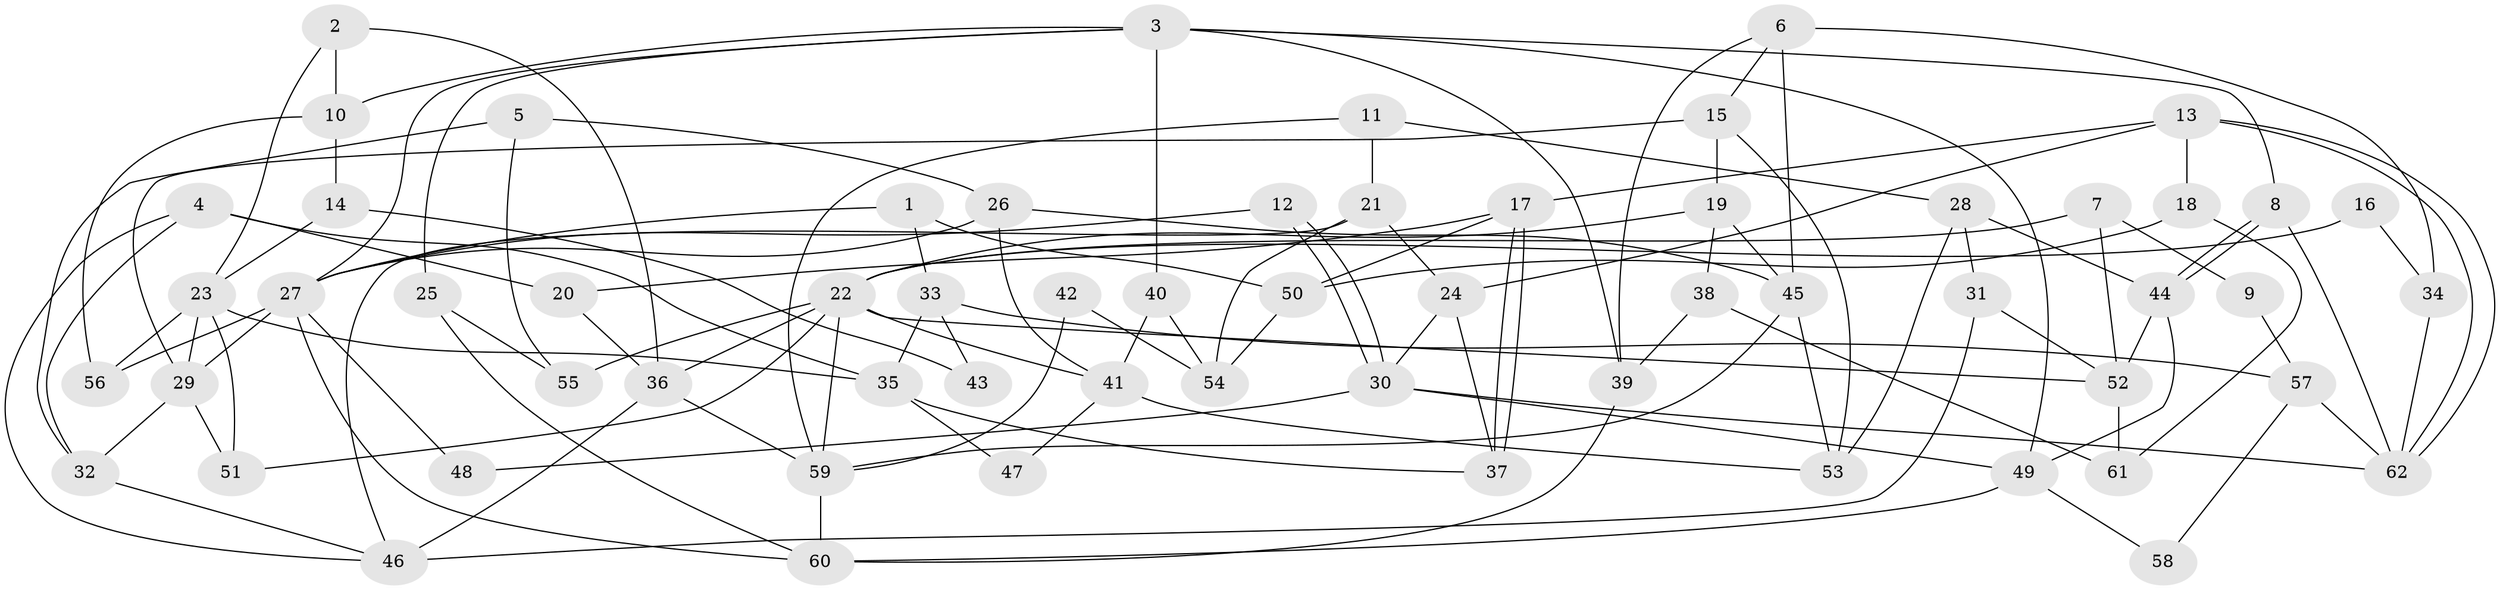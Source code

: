 // Generated by graph-tools (version 1.1) at 2025/02/03/09/25 03:02:01]
// undirected, 62 vertices, 124 edges
graph export_dot {
graph [start="1"]
  node [color=gray90,style=filled];
  1;
  2;
  3;
  4;
  5;
  6;
  7;
  8;
  9;
  10;
  11;
  12;
  13;
  14;
  15;
  16;
  17;
  18;
  19;
  20;
  21;
  22;
  23;
  24;
  25;
  26;
  27;
  28;
  29;
  30;
  31;
  32;
  33;
  34;
  35;
  36;
  37;
  38;
  39;
  40;
  41;
  42;
  43;
  44;
  45;
  46;
  47;
  48;
  49;
  50;
  51;
  52;
  53;
  54;
  55;
  56;
  57;
  58;
  59;
  60;
  61;
  62;
  1 -- 50;
  1 -- 27;
  1 -- 33;
  2 -- 36;
  2 -- 23;
  2 -- 10;
  3 -- 8;
  3 -- 27;
  3 -- 10;
  3 -- 25;
  3 -- 39;
  3 -- 40;
  3 -- 49;
  4 -- 32;
  4 -- 35;
  4 -- 20;
  4 -- 46;
  5 -- 26;
  5 -- 32;
  5 -- 55;
  6 -- 39;
  6 -- 45;
  6 -- 15;
  6 -- 34;
  7 -- 22;
  7 -- 52;
  7 -- 9;
  8 -- 44;
  8 -- 44;
  8 -- 62;
  9 -- 57;
  10 -- 14;
  10 -- 56;
  11 -- 59;
  11 -- 21;
  11 -- 28;
  12 -- 27;
  12 -- 30;
  12 -- 30;
  13 -- 17;
  13 -- 62;
  13 -- 62;
  13 -- 18;
  13 -- 24;
  14 -- 23;
  14 -- 43;
  15 -- 19;
  15 -- 29;
  15 -- 53;
  16 -- 22;
  16 -- 34;
  17 -- 37;
  17 -- 37;
  17 -- 20;
  17 -- 50;
  18 -- 61;
  18 -- 50;
  19 -- 22;
  19 -- 45;
  19 -- 38;
  20 -- 36;
  21 -- 24;
  21 -- 46;
  21 -- 54;
  22 -- 59;
  22 -- 41;
  22 -- 36;
  22 -- 51;
  22 -- 52;
  22 -- 55;
  23 -- 29;
  23 -- 56;
  23 -- 35;
  23 -- 51;
  24 -- 30;
  24 -- 37;
  25 -- 55;
  25 -- 60;
  26 -- 41;
  26 -- 27;
  26 -- 45;
  27 -- 29;
  27 -- 60;
  27 -- 48;
  27 -- 56;
  28 -- 53;
  28 -- 31;
  28 -- 44;
  29 -- 51;
  29 -- 32;
  30 -- 49;
  30 -- 48;
  30 -- 62;
  31 -- 52;
  31 -- 46;
  32 -- 46;
  33 -- 35;
  33 -- 43;
  33 -- 57;
  34 -- 62;
  35 -- 37;
  35 -- 47;
  36 -- 46;
  36 -- 59;
  38 -- 39;
  38 -- 61;
  39 -- 60;
  40 -- 54;
  40 -- 41;
  41 -- 53;
  41 -- 47;
  42 -- 54;
  42 -- 59;
  44 -- 49;
  44 -- 52;
  45 -- 59;
  45 -- 53;
  49 -- 58;
  49 -- 60;
  50 -- 54;
  52 -- 61;
  57 -- 62;
  57 -- 58;
  59 -- 60;
}
